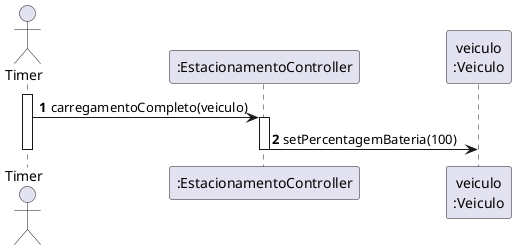 @startuml
autonumber

actor "Timer" as TIMER
participant ":EstacionamentoController" as NCONT

activate TIMER
TIMER -> NCONT: carregamentoCompleto(veiculo)
activate NCONT
NCONT -> "veiculo\n:Veiculo": setPercentagemBateria(100)
deactivate NCONT
deactivate TIMER

@enduml